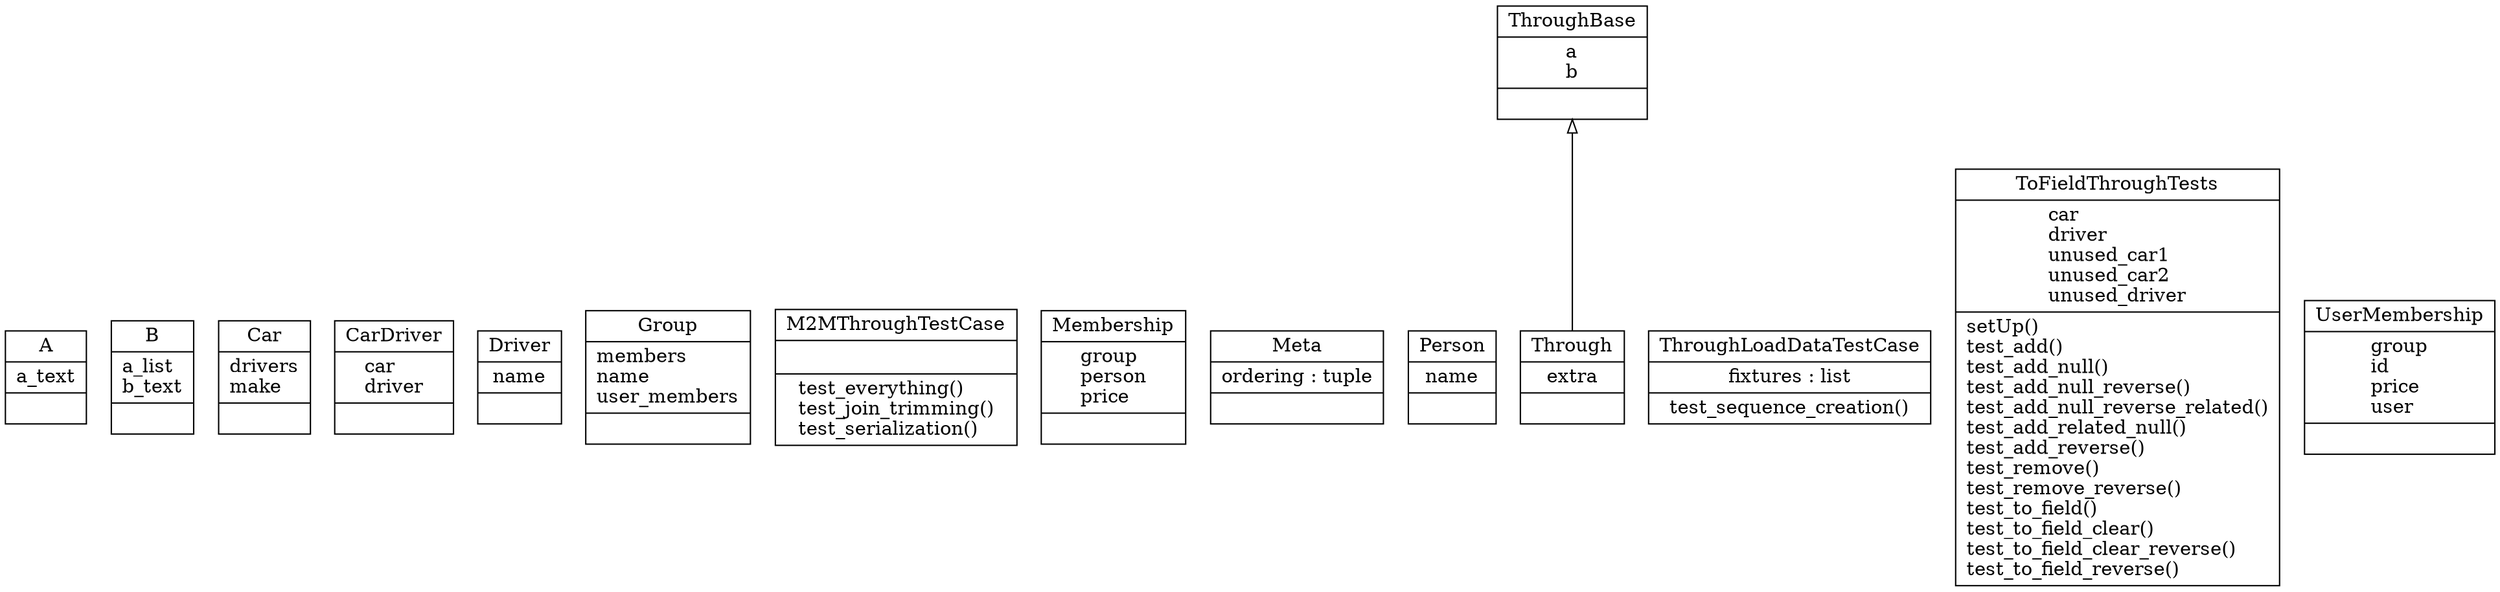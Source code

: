 digraph "classes_33" {
rankdir=BT
charset="utf-8"
"m2m_through_regress.models.A" [color="black", fontcolor="black", label=<{A|a_text<br ALIGN="LEFT"/>|}>, shape="record", style="solid"];
"m2m_through_regress.models.B" [color="black", fontcolor="black", label=<{B|a_list<br ALIGN="LEFT"/>b_text<br ALIGN="LEFT"/>|}>, shape="record", style="solid"];
"m2m_through_regress.models.Car" [color="black", fontcolor="black", label=<{Car|drivers<br ALIGN="LEFT"/>make<br ALIGN="LEFT"/>|}>, shape="record", style="solid"];
"m2m_through_regress.models.CarDriver" [color="black", fontcolor="black", label=<{CarDriver|car<br ALIGN="LEFT"/>driver<br ALIGN="LEFT"/>|}>, shape="record", style="solid"];
"m2m_through_regress.models.Driver" [color="black", fontcolor="black", label=<{Driver|name<br ALIGN="LEFT"/>|}>, shape="record", style="solid"];
"m2m_through_regress.models.Group" [color="black", fontcolor="black", label=<{Group|members<br ALIGN="LEFT"/>name<br ALIGN="LEFT"/>user_members<br ALIGN="LEFT"/>|}>, shape="record", style="solid"];
"m2m_through_regress.tests.M2MThroughTestCase" [color="black", fontcolor="black", label=<{M2MThroughTestCase|<br ALIGN="LEFT"/>|test_everything()<br ALIGN="LEFT"/>test_join_trimming()<br ALIGN="LEFT"/>test_serialization()<br ALIGN="LEFT"/>}>, shape="record", style="solid"];
"m2m_through_regress.models.Membership" [color="black", fontcolor="black", label=<{Membership|group<br ALIGN="LEFT"/>person<br ALIGN="LEFT"/>price<br ALIGN="LEFT"/>|}>, shape="record", style="solid"];
"m2m_through_regress.models.Driver.Meta" [color="black", fontcolor="black", label=<{Meta|ordering : tuple<br ALIGN="LEFT"/>|}>, shape="record", style="solid"];
"m2m_through_regress.models.Person" [color="black", fontcolor="black", label=<{Person|name<br ALIGN="LEFT"/>|}>, shape="record", style="solid"];
"m2m_through_regress.models.Through" [color="black", fontcolor="black", label=<{Through|extra<br ALIGN="LEFT"/>|}>, shape="record", style="solid"];
"m2m_through_regress.models.ThroughBase" [color="black", fontcolor="black", label=<{ThroughBase|a<br ALIGN="LEFT"/>b<br ALIGN="LEFT"/>|}>, shape="record", style="solid"];
"m2m_through_regress.tests.ThroughLoadDataTestCase" [color="black", fontcolor="black", label=<{ThroughLoadDataTestCase|fixtures : list<br ALIGN="LEFT"/>|test_sequence_creation()<br ALIGN="LEFT"/>}>, shape="record", style="solid"];
"m2m_through_regress.tests.ToFieldThroughTests" [color="black", fontcolor="black", label=<{ToFieldThroughTests|car<br ALIGN="LEFT"/>driver<br ALIGN="LEFT"/>unused_car1<br ALIGN="LEFT"/>unused_car2<br ALIGN="LEFT"/>unused_driver<br ALIGN="LEFT"/>|setUp()<br ALIGN="LEFT"/>test_add()<br ALIGN="LEFT"/>test_add_null()<br ALIGN="LEFT"/>test_add_null_reverse()<br ALIGN="LEFT"/>test_add_null_reverse_related()<br ALIGN="LEFT"/>test_add_related_null()<br ALIGN="LEFT"/>test_add_reverse()<br ALIGN="LEFT"/>test_remove()<br ALIGN="LEFT"/>test_remove_reverse()<br ALIGN="LEFT"/>test_to_field()<br ALIGN="LEFT"/>test_to_field_clear()<br ALIGN="LEFT"/>test_to_field_clear_reverse()<br ALIGN="LEFT"/>test_to_field_reverse()<br ALIGN="LEFT"/>}>, shape="record", style="solid"];
"m2m_through_regress.models.UserMembership" [color="black", fontcolor="black", label=<{UserMembership|group<br ALIGN="LEFT"/>id<br ALIGN="LEFT"/>price<br ALIGN="LEFT"/>user<br ALIGN="LEFT"/>|}>, shape="record", style="solid"];
"m2m_through_regress.models.Through" -> "m2m_through_regress.models.ThroughBase" [arrowhead="empty", arrowtail="none"];
}
